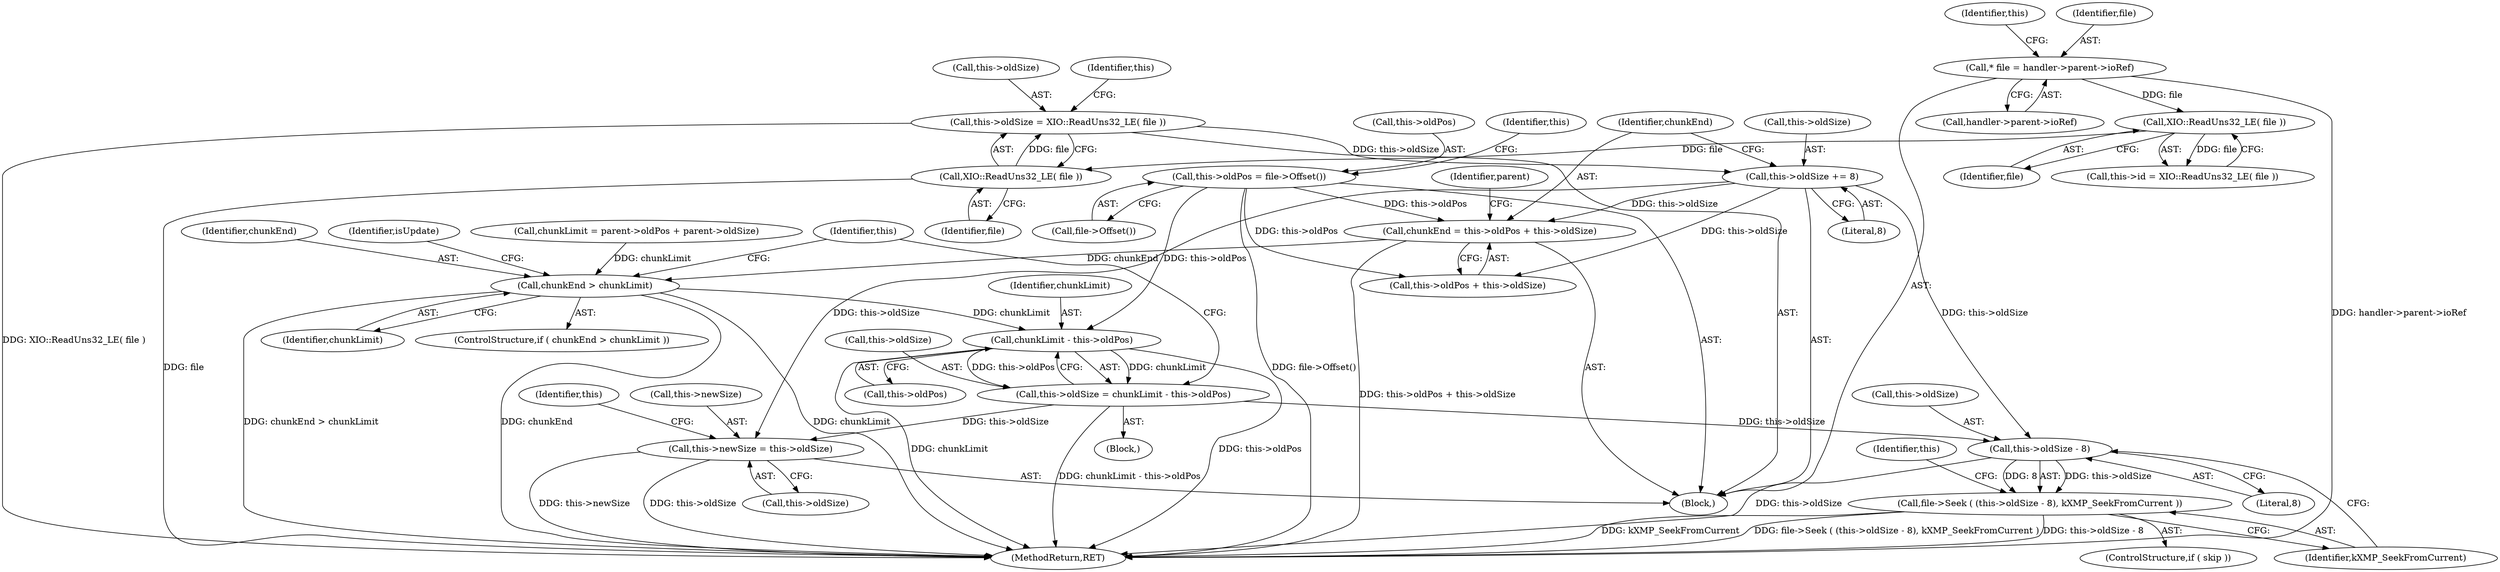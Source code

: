 digraph "0_exempi_65a8492832b7335ffabd01f5f64d89dec757c260@integer" {
"1000157" [label="(Call,chunkEnd = this->oldPos + this->oldSize)"];
"1000134" [label="(Call,this->oldPos = file->Offset())"];
"1000151" [label="(Call,this->oldSize += 8)"];
"1000145" [label="(Call,this->oldSize = XIO::ReadUns32_LE( file ))"];
"1000149" [label="(Call,XIO::ReadUns32_LE( file ))"];
"1000143" [label="(Call,XIO::ReadUns32_LE( file ))"];
"1000127" [label="(Call,* file = handler->parent->ioRef)"];
"1000180" [label="(Call,chunkEnd > chunkLimit)"];
"1000218" [label="(Call,chunkLimit - this->oldPos)"];
"1000214" [label="(Call,this->oldSize = chunkLimit - this->oldPos)"];
"1000228" [label="(Call,this->newSize = this->oldSize)"];
"1000243" [label="(Call,this->oldSize - 8)"];
"1000242" [label="(Call,file->Seek ( (this->oldSize - 8), kXMP_SeekFromCurrent ))"];
"1000242" [label="(Call,file->Seek ( (this->oldSize - 8), kXMP_SeekFromCurrent ))"];
"1000145" [label="(Call,this->oldSize = XIO::ReadUns32_LE( file ))"];
"1000179" [label="(ControlStructure,if ( chunkEnd > chunkLimit ))"];
"1000243" [label="(Call,this->oldSize - 8)"];
"1000168" [label="(Identifier,parent)"];
"1000213" [label="(Block,)"];
"1000159" [label="(Call,this->oldPos + this->oldSize)"];
"1000151" [label="(Call,this->oldSize += 8)"];
"1000141" [label="(Identifier,this)"];
"1000237" [label="(Identifier,this)"];
"1000219" [label="(Identifier,chunkLimit)"];
"1000143" [label="(Call,XIO::ReadUns32_LE( file ))"];
"1000155" [label="(Literal,8)"];
"1000153" [label="(Identifier,this)"];
"1000150" [label="(Identifier,file)"];
"1000152" [label="(Call,this->oldSize)"];
"1000214" [label="(Call,this->oldSize = chunkLimit - this->oldPos)"];
"1000272" [label="(MethodReturn,RET)"];
"1000220" [label="(Call,this->oldPos)"];
"1000136" [label="(Identifier,this)"];
"1000181" [label="(Identifier,chunkEnd)"];
"1000127" [label="(Call,* file = handler->parent->ioRef)"];
"1000134" [label="(Call,this->oldPos = file->Offset())"];
"1000247" [label="(Literal,8)"];
"1000128" [label="(Identifier,file)"];
"1000244" [label="(Call,this->oldSize)"];
"1000135" [label="(Call,this->oldPos)"];
"1000240" [label="(ControlStructure,if ( skip ))"];
"1000158" [label="(Identifier,chunkEnd)"];
"1000230" [label="(Identifier,this)"];
"1000157" [label="(Call,chunkEnd = this->oldPos + this->oldSize)"];
"1000229" [label="(Call,this->newSize)"];
"1000139" [label="(Call,this->id = XIO::ReadUns32_LE( file ))"];
"1000218" [label="(Call,chunkLimit - this->oldPos)"];
"1000170" [label="(Call,chunkLimit = parent->oldPos + parent->oldSize)"];
"1000144" [label="(Identifier,file)"];
"1000228" [label="(Call,this->newSize = this->oldSize)"];
"1000186" [label="(Identifier,isUpdate)"];
"1000180" [label="(Call,chunkEnd > chunkLimit)"];
"1000149" [label="(Call,XIO::ReadUns32_LE( file ))"];
"1000215" [label="(Call,this->oldSize)"];
"1000248" [label="(Identifier,kXMP_SeekFromCurrent)"];
"1000146" [label="(Call,this->oldSize)"];
"1000252" [label="(Identifier,this)"];
"1000107" [label="(Block,)"];
"1000129" [label="(Call,handler->parent->ioRef)"];
"1000232" [label="(Call,this->oldSize)"];
"1000182" [label="(Identifier,chunkLimit)"];
"1000138" [label="(Call,file->Offset())"];
"1000157" -> "1000107"  [label="AST: "];
"1000157" -> "1000159"  [label="CFG: "];
"1000158" -> "1000157"  [label="AST: "];
"1000159" -> "1000157"  [label="AST: "];
"1000168" -> "1000157"  [label="CFG: "];
"1000157" -> "1000272"  [label="DDG: this->oldPos + this->oldSize"];
"1000134" -> "1000157"  [label="DDG: this->oldPos"];
"1000151" -> "1000157"  [label="DDG: this->oldSize"];
"1000157" -> "1000180"  [label="DDG: chunkEnd"];
"1000134" -> "1000107"  [label="AST: "];
"1000134" -> "1000138"  [label="CFG: "];
"1000135" -> "1000134"  [label="AST: "];
"1000138" -> "1000134"  [label="AST: "];
"1000141" -> "1000134"  [label="CFG: "];
"1000134" -> "1000272"  [label="DDG: file->Offset()"];
"1000134" -> "1000159"  [label="DDG: this->oldPos"];
"1000134" -> "1000218"  [label="DDG: this->oldPos"];
"1000151" -> "1000107"  [label="AST: "];
"1000151" -> "1000155"  [label="CFG: "];
"1000152" -> "1000151"  [label="AST: "];
"1000155" -> "1000151"  [label="AST: "];
"1000158" -> "1000151"  [label="CFG: "];
"1000145" -> "1000151"  [label="DDG: this->oldSize"];
"1000151" -> "1000159"  [label="DDG: this->oldSize"];
"1000151" -> "1000228"  [label="DDG: this->oldSize"];
"1000151" -> "1000243"  [label="DDG: this->oldSize"];
"1000145" -> "1000107"  [label="AST: "];
"1000145" -> "1000149"  [label="CFG: "];
"1000146" -> "1000145"  [label="AST: "];
"1000149" -> "1000145"  [label="AST: "];
"1000153" -> "1000145"  [label="CFG: "];
"1000145" -> "1000272"  [label="DDG: XIO::ReadUns32_LE( file )"];
"1000149" -> "1000145"  [label="DDG: file"];
"1000149" -> "1000150"  [label="CFG: "];
"1000150" -> "1000149"  [label="AST: "];
"1000149" -> "1000272"  [label="DDG: file"];
"1000143" -> "1000149"  [label="DDG: file"];
"1000143" -> "1000139"  [label="AST: "];
"1000143" -> "1000144"  [label="CFG: "];
"1000144" -> "1000143"  [label="AST: "];
"1000139" -> "1000143"  [label="CFG: "];
"1000143" -> "1000139"  [label="DDG: file"];
"1000127" -> "1000143"  [label="DDG: file"];
"1000127" -> "1000107"  [label="AST: "];
"1000127" -> "1000129"  [label="CFG: "];
"1000128" -> "1000127"  [label="AST: "];
"1000129" -> "1000127"  [label="AST: "];
"1000136" -> "1000127"  [label="CFG: "];
"1000127" -> "1000272"  [label="DDG: handler->parent->ioRef"];
"1000180" -> "1000179"  [label="AST: "];
"1000180" -> "1000182"  [label="CFG: "];
"1000181" -> "1000180"  [label="AST: "];
"1000182" -> "1000180"  [label="AST: "];
"1000186" -> "1000180"  [label="CFG: "];
"1000230" -> "1000180"  [label="CFG: "];
"1000180" -> "1000272"  [label="DDG: chunkEnd"];
"1000180" -> "1000272"  [label="DDG: chunkLimit"];
"1000180" -> "1000272"  [label="DDG: chunkEnd > chunkLimit"];
"1000170" -> "1000180"  [label="DDG: chunkLimit"];
"1000180" -> "1000218"  [label="DDG: chunkLimit"];
"1000218" -> "1000214"  [label="AST: "];
"1000218" -> "1000220"  [label="CFG: "];
"1000219" -> "1000218"  [label="AST: "];
"1000220" -> "1000218"  [label="AST: "];
"1000214" -> "1000218"  [label="CFG: "];
"1000218" -> "1000272"  [label="DDG: chunkLimit"];
"1000218" -> "1000272"  [label="DDG: this->oldPos"];
"1000218" -> "1000214"  [label="DDG: chunkLimit"];
"1000218" -> "1000214"  [label="DDG: this->oldPos"];
"1000214" -> "1000213"  [label="AST: "];
"1000215" -> "1000214"  [label="AST: "];
"1000230" -> "1000214"  [label="CFG: "];
"1000214" -> "1000272"  [label="DDG: chunkLimit - this->oldPos"];
"1000214" -> "1000228"  [label="DDG: this->oldSize"];
"1000214" -> "1000243"  [label="DDG: this->oldSize"];
"1000228" -> "1000107"  [label="AST: "];
"1000228" -> "1000232"  [label="CFG: "];
"1000229" -> "1000228"  [label="AST: "];
"1000232" -> "1000228"  [label="AST: "];
"1000237" -> "1000228"  [label="CFG: "];
"1000228" -> "1000272"  [label="DDG: this->newSize"];
"1000228" -> "1000272"  [label="DDG: this->oldSize"];
"1000243" -> "1000242"  [label="AST: "];
"1000243" -> "1000247"  [label="CFG: "];
"1000244" -> "1000243"  [label="AST: "];
"1000247" -> "1000243"  [label="AST: "];
"1000248" -> "1000243"  [label="CFG: "];
"1000243" -> "1000272"  [label="DDG: this->oldSize"];
"1000243" -> "1000242"  [label="DDG: this->oldSize"];
"1000243" -> "1000242"  [label="DDG: 8"];
"1000242" -> "1000240"  [label="AST: "];
"1000242" -> "1000248"  [label="CFG: "];
"1000248" -> "1000242"  [label="AST: "];
"1000252" -> "1000242"  [label="CFG: "];
"1000242" -> "1000272"  [label="DDG: kXMP_SeekFromCurrent"];
"1000242" -> "1000272"  [label="DDG: file->Seek ( (this->oldSize - 8), kXMP_SeekFromCurrent )"];
"1000242" -> "1000272"  [label="DDG: this->oldSize - 8"];
}
